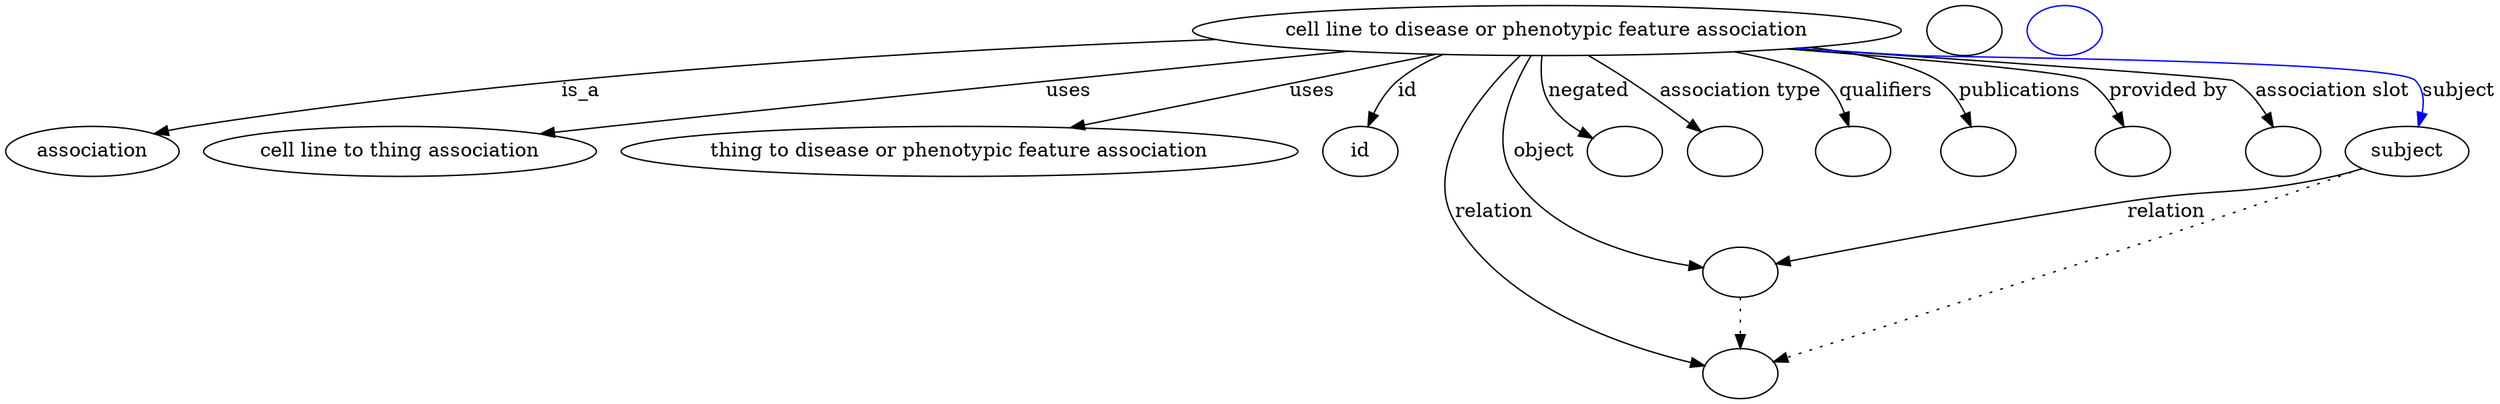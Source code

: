 digraph {
	graph [bb="0,0,1457.1,281"];
	node [label="\N"];
	"cell line to disease or phenotypic feature association"	 [height=0.5,
		label="cell line to disease or phenotypic feature association",
		pos="904.4,263",
		width=5.4034];
	association	 [height=0.5,
		pos="49.402,177",
		width=1.3723];
	"cell line to disease or phenotypic feature association" -> association	 [label=is_a,
		lp="389.68,220",
		pos="e,85.615,189.32 740.91,253.24 544.08,240.74 225.36,217.96 108.4,195 104.2,194.18 99.881,193.17 95.573,192.06"];
	"cell line to thing association"	 [height=0.5,
		pos="226.4,177",
		width=3.0369];
	"cell line to disease or phenotypic feature association" -> "cell line to thing association"	 [label=uses,
		lp="603.46,220",
		pos="e,306.05,189.37 781.04,249.04 667.68,235.96 495.06,215.42 345.4,195 335.85,193.7 325.88,192.28 315.95,190.83"];
	"thing to disease or phenotypic feature association"	 [height=0.5,
		pos="538.4,177",
		width=5.1241];
	"cell line to disease or phenotypic feature association" -> "thing to disease or phenotypic feature association"	 [label=uses,
		lp="755.46,220",
		pos="e,609.35,193.67 832.96,246.21 771.65,231.81 683.32,211.05 619.39,196.03"];
	id	 [height=0.5,
		pos="767.4,177",
		width=0.75];
	"cell line to disease or phenotypic feature association" -> id	 [color=black,
		label=id,
		lp="803.85,220",
		pos="e,774.19,194.45 831.53,246.21 819.39,241.31 807.51,235.03 797.51,227 789.74,220.75 783.49,211.92 778.75,203.42",
		style=solid];
	relation	 [color=black,
		height=0.5,
		label="",
		pos="1008.4,18",
		width=0.75];
	"cell line to disease or phenotypic feature association" -> relation	 [color=black,
		label=relation,
		lp="867.78,134",
		pos="e,984.01,25.917 886.18,244.96 861.75,218.49 823.84,167.84 845.64,127 872.81,76.111 935.43,44.805 974.6,29.473",
		style=solid];
	object	 [color=black,
		height=0.5,
		label="",
		pos="1008.4,91",
		width=0.75];
	"cell line to disease or phenotypic feature association" -> object	 [color=black,
		label=object,
		lp="894.51,177",
		pos="e,982.43,96.047 891.67,244.85 878.12,223.08 860.71,186.11 877.19,159 897.82,125.08 941.46,107.32 972.75,98.577",
		style=solid];
	negated	 [color=black,
		height=0.5,
		label="",
		pos="947.4,177",
		width=0.75];
	"cell line to disease or phenotypic feature association" -> negated	 [color=black,
		label=negated,
		lp="928.17,220",
		pos="e,927.11,189.19 901.49,244.59 900.77,234.76 901.25,222.73 905.87,213 908.95,206.51 913.8,200.73 919.13,195.8",
		style=solid];
	"association type"	 [color=black,
		height=0.5,
		label="",
		pos="1019.4,177",
		width=0.75];
	"cell line to disease or phenotypic feature association" -> "association type"	 [color=black,
		label="association type",
		lp="1014.3,220",
		pos="e,1001.4,190.5 928.51,244.97 947.44,230.81 973.77,211.13 993.21,196.58",
		style=solid];
	qualifiers	 [color=black,
		height=0.5,
		label="",
		pos="1091.4,177",
		width=0.75];
	"cell line to disease or phenotypic feature association" -> qualifiers	 [color=black,
		label=qualifiers,
		lp="1101.5,220",
		pos="e,1085.3,194.81 1001.8,247.32 1027.9,241.7 1051.8,234.8 1062.4,227 1070.4,221.15 1076.5,212.4 1081,203.86",
		style=solid];
	publications	 [color=black,
		height=0.5,
		label="",
		pos="1163.4,177",
		width=0.75];
	"cell line to disease or phenotypic feature association" -> publications	 [color=black,
		label=publications,
		lp="1179.6,220",
		pos="e,1156.6,194.6 1043.2,250.33 1080.9,244.85 1115.7,237.27 1131.4,227 1140.1,221.3 1146.9,212.33 1152,203.54",
		style=solid];
	"provided by"	 [color=black,
		height=0.5,
		label="",
		pos="1250.4,177",
		width=0.75];
	"cell line to disease or phenotypic feature association" -> "provided by"	 [color=black,
		label="provided by",
		lp="1266,220",
		pos="e,1243.4,194.78 1039.7,250.03 1120.7,241.83 1209.4,231.89 1217.4,227 1226.3,221.5 1233.4,212.57 1238.6,203.76",
		style=solid];
	"association slot"	 [color=black,
		height=0.5,
		label="",
		pos="1340.4,177",
		width=0.75];
	"cell line to disease or phenotypic feature association" -> "association slot"	 [color=black,
		label="association slot",
		lp="1361.4,220",
		pos="e,1332.3,194.42 1044.7,250.5 1159.4,240.27 1302.7,227.41 1303.4,227 1313.1,221.53 1321.1,212.31 1327,203.26",
		style=solid];
	subject	 [height=0.5,
		pos="1420.4,177",
		width=0.97656];
	"cell line to disease or phenotypic feature association" -> subject	 [color=blue,
		label=subject,
		lp="1437.2,220",
		pos="e,1421.1,195.01 1042.3,250.3 1064.4,248.42 1087,246.58 1108.4,245 1141.7,242.53 1382.8,248.45 1408.4,227 1414.8,221.6 1418.2,213.4 \
1419.8,205.19",
		style=solid];
	association_id	 [color=black,
		height=0.5,
		label="",
		pos="1144.4,263",
		width=0.75];
	object -> relation	 [pos="e,1008.4,36.09 1008.4,72.955 1008.4,64.883 1008.4,55.176 1008.4,46.182",
		style=dotted];
	subject -> relation	 [pos="e,1032.2,26.889 1393,165.67 1387.5,163.44 1381.8,161.13 1376.4,159 1253.5,110.33 1106.6,54.832 1041.8,30.518",
		style=dotted];
	subject -> object	 [label=relation,
		lp="1270.8,134",
		pos="e,1034.2,96.957 1393.8,164.88 1388.1,162.65 1382.1,160.55 1376.4,159 1321,144.03 1305.1,150.85 1248.6,141 1175.7,128.28 1091,109.78 \
1044.2,99.212"];
	"cell line to disease or phenotypic feature association subject"	 [color=blue,
		height=0.5,
		label="",
		pos="1216.4,263",
		width=0.75];
}
